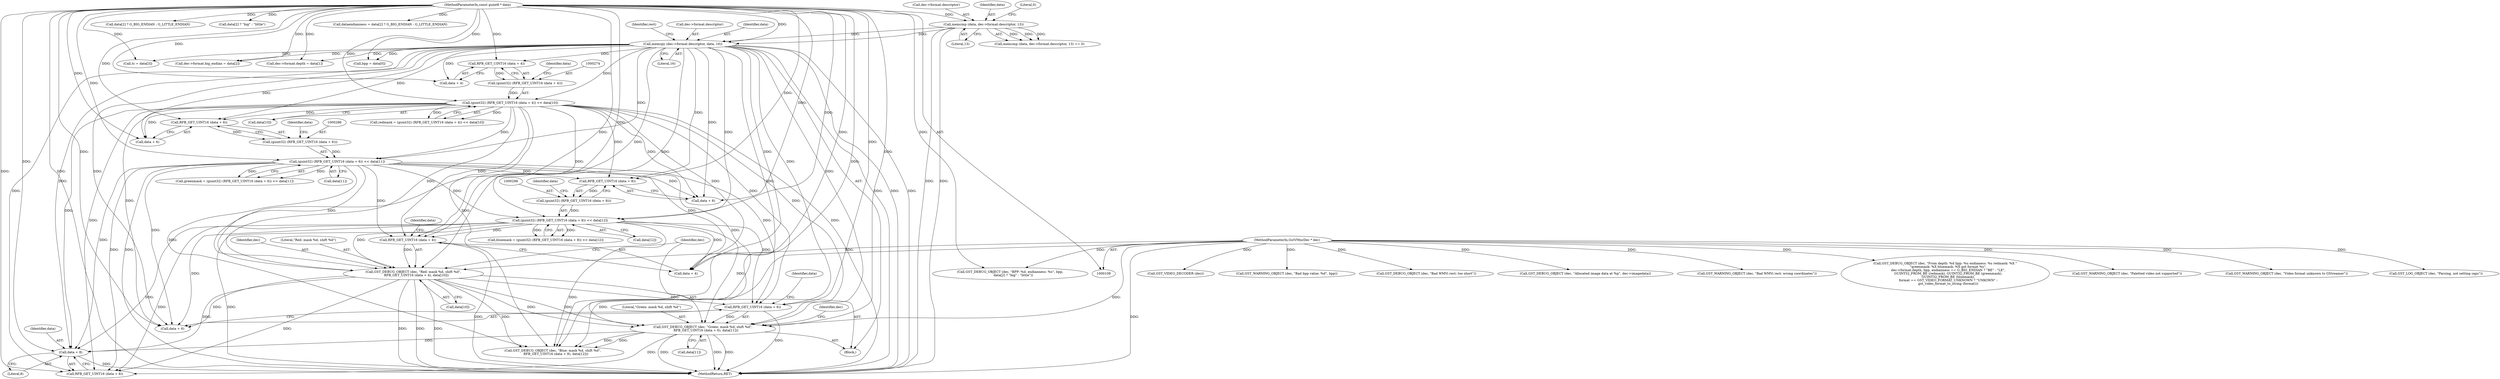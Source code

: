 digraph "0_gstreamer_4cb1bcf1422bbcd79c0f683edb7ee85e3f7a31fe_0@pointer" {
"1000330" [label="(Call,data + 8)"];
"1000296" [label="(Call,(guint32) (RFB_GET_UINT16 (data + 8)) << data[12])"];
"1000297" [label="(Call,(guint32) (RFB_GET_UINT16 (data + 8)))"];
"1000299" [label="(Call,RFB_GET_UINT16 (data + 8))"];
"1000284" [label="(Call,(guint32) (RFB_GET_UINT16 (data + 6)) << data[11])"];
"1000285" [label="(Call,(guint32) (RFB_GET_UINT16 (data + 6)))"];
"1000287" [label="(Call,RFB_GET_UINT16 (data + 6))"];
"1000272" [label="(Call,(guint32) (RFB_GET_UINT16 (data + 4)) << data[10])"];
"1000273" [label="(Call,(guint32) (RFB_GET_UINT16 (data + 4)))"];
"1000275" [label="(Call,RFB_GET_UINT16 (data + 4))"];
"1000153" [label="(Call,memcpy (dec->format.descriptor, data, 16))"];
"1000141" [label="(Call,memcmp (data, dec->format.descriptor, 13))"];
"1000112" [label="(MethodParameterIn,const guint8 * data)"];
"1000306" [label="(Call,GST_DEBUG_OBJECT (dec, \"Red: mask %d, shift %d\",\n      RFB_GET_UINT16 (data + 4), data[10]))"];
"1000110" [label="(MethodParameterIn,GstVMncDec * dec)"];
"1000309" [label="(Call,RFB_GET_UINT16 (data + 4))"];
"1000316" [label="(Call,GST_DEBUG_OBJECT (dec, \"Green: mask %d, shift %d\",\n      RFB_GET_UINT16 (data + 6), data[11]))"];
"1000319" [label="(Call,RFB_GET_UINT16 (data + 6))"];
"1000326" [label="(Call,GST_DEBUG_OBJECT (dec, \"Blue: mask %d, shift %d\",\n      RFB_GET_UINT16 (data + 8), data[12]))"];
"1000296" [label="(Call,(guint32) (RFB_GET_UINT16 (data + 8)) << data[12])"];
"1000331" [label="(Identifier,data)"];
"1000154" [label="(Call,dec->format.descriptor)"];
"1000143" [label="(Call,dec->format.descriptor)"];
"1000141" [label="(Call,memcmp (data, dec->format.descriptor, 13))"];
"1000142" [label="(Identifier,data)"];
"1000275" [label="(Call,RFB_GET_UINT16 (data + 4))"];
"1000270" [label="(Call,redmask = (guint32) (RFB_GET_UINT16 (data + 4)) << data[10])"];
"1000307" [label="(Identifier,dec)"];
"1000184" [label="(Call,dec->format.depth = data[1])"];
"1000303" [label="(Call,data[12])"];
"1000454" [label="(Call,GST_VIDEO_DECODER (dec))"];
"1000160" [label="(Literal,16)"];
"1000309" [label="(Call,RFB_GET_UINT16 (data + 4))"];
"1000300" [label="(Call,data + 8)"];
"1000159" [label="(Identifier,data)"];
"1000318" [label="(Literal,\"Green: mask %d, shift %d\")"];
"1000210" [label="(Call,tc = data[3])"];
"1000140" [label="(Call,memcmp (data, dec->format.descriptor, 13) == 0)"];
"1000110" [label="(MethodParameterIn,GstVMncDec * dec)"];
"1000282" [label="(Call,greenmask = (guint32) (RFB_GET_UINT16 (data + 6)) << data[11])"];
"1000285" [label="(Call,(guint32) (RFB_GET_UINT16 (data + 6)))"];
"1000153" [label="(Call,memcpy (dec->format.descriptor, data, 16))"];
"1000276" [label="(Call,data + 4)"];
"1000228" [label="(Call,GST_WARNING_OBJECT (dec, \"Bad bpp value: %d\", bpp))"];
"1000130" [label="(Call,GST_DEBUG_OBJECT (dec, \"Bad WMVi rect: too short\"))"];
"1000280" [label="(Identifier,data)"];
"1000494" [label="(Call,GST_DEBUG_OBJECT (dec, \"Allocated image data at %p\", dec->imagedata))"];
"1000319" [label="(Call,RFB_GET_UINT16 (data + 6))"];
"1000323" [label="(Call,data[11])"];
"1000308" [label="(Literal,\"Red: mask %d, shift %d\")"];
"1000112" [label="(MethodParameterIn,const guint8 * data)"];
"1000204" [label="(Call,data[2] ? G_BIG_ENDIAN : G_LITTLE_ENDIAN)"];
"1000340" [label="(Call,data[2] ? \"big\" : \"little\")"];
"1000317" [label="(Identifier,dec)"];
"1000174" [label="(Call,GST_WARNING_OBJECT (dec, \"Bad WMVi rect: wrong coordinates\"))"];
"1000165" [label="(Identifier,rect)"];
"1000273" [label="(Call,(guint32) (RFB_GET_UINT16 (data + 4)))"];
"1000519" [label="(MethodReturn,RET)"];
"1000313" [label="(Call,data[10])"];
"1000284" [label="(Call,(guint32) (RFB_GET_UINT16 (data + 6)) << data[11])"];
"1000287" [label="(Call,RFB_GET_UINT16 (data + 6))"];
"1000292" [label="(Identifier,data)"];
"1000193" [label="(Call,dec->format.big_endian = data[2])"];
"1000310" [label="(Call,data + 4)"];
"1000304" [label="(Identifier,data)"];
"1000399" [label="(Call,GST_DEBUG_OBJECT (dec, \"From depth: %d bpp: %u endianess: %s redmask: %X \"\n      \"greenmask: %X bluemask: %X got format %s\",\n      dec->format.depth, bpp, endianness == G_BIG_ENDIAN ? \"BE\" : \"LE\",\n      GUINT32_FROM_BE (redmask), GUINT32_FROM_BE (greenmask),\n      GUINT32_FROM_BE (bluemask),\n      format == GST_VIDEO_FORMAT_UNKNOWN ? \"UNKOWN\" :\n      gst_video_format_to_string (format)))"];
"1000179" [label="(Call,bpp = data[0])"];
"1000299" [label="(Call,RFB_GET_UINT16 (data + 8))"];
"1000272" [label="(Call,(guint32) (RFB_GET_UINT16 (data + 4)) << data[10])"];
"1000297" [label="(Call,(guint32) (RFB_GET_UINT16 (data + 8)))"];
"1000238" [label="(Call,GST_WARNING_OBJECT (dec, \"Paletted video not supported\"))"];
"1000332" [label="(Literal,8)"];
"1000279" [label="(Call,data[10])"];
"1000432" [label="(Call,GST_WARNING_OBJECT (dec, \"Video format unknown to GStreamer\"))"];
"1000446" [label="(Call,GST_LOG_OBJECT (dec, \"Parsing, not setting caps\"))"];
"1000330" [label="(Call,data + 8)"];
"1000149" [label="(Literal,0)"];
"1000291" [label="(Call,data[11])"];
"1000115" [label="(Block,)"];
"1000336" [label="(Call,GST_DEBUG_OBJECT (dec, \"BPP: %d. endianness: %s\", bpp,\n      data[2] ? \"big\" : \"little\"))"];
"1000324" [label="(Identifier,data)"];
"1000306" [label="(Call,GST_DEBUG_OBJECT (dec, \"Red: mask %d, shift %d\",\n      RFB_GET_UINT16 (data + 4), data[10]))"];
"1000288" [label="(Call,data + 6)"];
"1000294" [label="(Call,bluemask = (guint32) (RFB_GET_UINT16 (data + 8)) << data[12])"];
"1000202" [label="(Call,dataendianness = data[2] ? G_BIG_ENDIAN : G_LITTLE_ENDIAN)"];
"1000329" [label="(Call,RFB_GET_UINT16 (data + 8))"];
"1000327" [label="(Identifier,dec)"];
"1000320" [label="(Call,data + 6)"];
"1000148" [label="(Literal,13)"];
"1000316" [label="(Call,GST_DEBUG_OBJECT (dec, \"Green: mask %d, shift %d\",\n      RFB_GET_UINT16 (data + 6), data[11]))"];
"1000314" [label="(Identifier,data)"];
"1000330" -> "1000329"  [label="AST: "];
"1000330" -> "1000332"  [label="CFG: "];
"1000331" -> "1000330"  [label="AST: "];
"1000332" -> "1000330"  [label="AST: "];
"1000329" -> "1000330"  [label="CFG: "];
"1000330" -> "1000519"  [label="DDG: "];
"1000296" -> "1000330"  [label="DDG: "];
"1000306" -> "1000330"  [label="DDG: "];
"1000316" -> "1000330"  [label="DDG: "];
"1000112" -> "1000330"  [label="DDG: "];
"1000153" -> "1000330"  [label="DDG: "];
"1000284" -> "1000330"  [label="DDG: "];
"1000272" -> "1000330"  [label="DDG: "];
"1000296" -> "1000294"  [label="AST: "];
"1000296" -> "1000303"  [label="CFG: "];
"1000297" -> "1000296"  [label="AST: "];
"1000303" -> "1000296"  [label="AST: "];
"1000294" -> "1000296"  [label="CFG: "];
"1000296" -> "1000519"  [label="DDG: "];
"1000296" -> "1000294"  [label="DDG: "];
"1000296" -> "1000294"  [label="DDG: "];
"1000297" -> "1000296"  [label="DDG: "];
"1000112" -> "1000296"  [label="DDG: "];
"1000284" -> "1000296"  [label="DDG: "];
"1000272" -> "1000296"  [label="DDG: "];
"1000153" -> "1000296"  [label="DDG: "];
"1000296" -> "1000309"  [label="DDG: "];
"1000296" -> "1000310"  [label="DDG: "];
"1000296" -> "1000306"  [label="DDG: "];
"1000296" -> "1000319"  [label="DDG: "];
"1000296" -> "1000320"  [label="DDG: "];
"1000296" -> "1000316"  [label="DDG: "];
"1000296" -> "1000329"  [label="DDG: "];
"1000296" -> "1000326"  [label="DDG: "];
"1000297" -> "1000299"  [label="CFG: "];
"1000298" -> "1000297"  [label="AST: "];
"1000299" -> "1000297"  [label="AST: "];
"1000304" -> "1000297"  [label="CFG: "];
"1000299" -> "1000297"  [label="DDG: "];
"1000299" -> "1000300"  [label="CFG: "];
"1000300" -> "1000299"  [label="AST: "];
"1000284" -> "1000299"  [label="DDG: "];
"1000272" -> "1000299"  [label="DDG: "];
"1000112" -> "1000299"  [label="DDG: "];
"1000153" -> "1000299"  [label="DDG: "];
"1000284" -> "1000282"  [label="AST: "];
"1000284" -> "1000291"  [label="CFG: "];
"1000285" -> "1000284"  [label="AST: "];
"1000291" -> "1000284"  [label="AST: "];
"1000282" -> "1000284"  [label="CFG: "];
"1000284" -> "1000519"  [label="DDG: "];
"1000284" -> "1000282"  [label="DDG: "];
"1000284" -> "1000282"  [label="DDG: "];
"1000285" -> "1000284"  [label="DDG: "];
"1000112" -> "1000284"  [label="DDG: "];
"1000272" -> "1000284"  [label="DDG: "];
"1000153" -> "1000284"  [label="DDG: "];
"1000284" -> "1000300"  [label="DDG: "];
"1000284" -> "1000309"  [label="DDG: "];
"1000284" -> "1000310"  [label="DDG: "];
"1000284" -> "1000306"  [label="DDG: "];
"1000284" -> "1000319"  [label="DDG: "];
"1000284" -> "1000320"  [label="DDG: "];
"1000284" -> "1000316"  [label="DDG: "];
"1000284" -> "1000329"  [label="DDG: "];
"1000284" -> "1000326"  [label="DDG: "];
"1000285" -> "1000287"  [label="CFG: "];
"1000286" -> "1000285"  [label="AST: "];
"1000287" -> "1000285"  [label="AST: "];
"1000292" -> "1000285"  [label="CFG: "];
"1000287" -> "1000285"  [label="DDG: "];
"1000287" -> "1000288"  [label="CFG: "];
"1000288" -> "1000287"  [label="AST: "];
"1000272" -> "1000287"  [label="DDG: "];
"1000112" -> "1000287"  [label="DDG: "];
"1000153" -> "1000287"  [label="DDG: "];
"1000272" -> "1000270"  [label="AST: "];
"1000272" -> "1000279"  [label="CFG: "];
"1000273" -> "1000272"  [label="AST: "];
"1000279" -> "1000272"  [label="AST: "];
"1000270" -> "1000272"  [label="CFG: "];
"1000272" -> "1000519"  [label="DDG: "];
"1000272" -> "1000270"  [label="DDG: "];
"1000272" -> "1000270"  [label="DDG: "];
"1000273" -> "1000272"  [label="DDG: "];
"1000112" -> "1000272"  [label="DDG: "];
"1000153" -> "1000272"  [label="DDG: "];
"1000272" -> "1000288"  [label="DDG: "];
"1000272" -> "1000300"  [label="DDG: "];
"1000272" -> "1000309"  [label="DDG: "];
"1000272" -> "1000310"  [label="DDG: "];
"1000272" -> "1000306"  [label="DDG: "];
"1000272" -> "1000319"  [label="DDG: "];
"1000272" -> "1000320"  [label="DDG: "];
"1000272" -> "1000316"  [label="DDG: "];
"1000272" -> "1000329"  [label="DDG: "];
"1000272" -> "1000326"  [label="DDG: "];
"1000273" -> "1000275"  [label="CFG: "];
"1000274" -> "1000273"  [label="AST: "];
"1000275" -> "1000273"  [label="AST: "];
"1000280" -> "1000273"  [label="CFG: "];
"1000275" -> "1000273"  [label="DDG: "];
"1000275" -> "1000276"  [label="CFG: "];
"1000276" -> "1000275"  [label="AST: "];
"1000153" -> "1000275"  [label="DDG: "];
"1000112" -> "1000275"  [label="DDG: "];
"1000153" -> "1000115"  [label="AST: "];
"1000153" -> "1000160"  [label="CFG: "];
"1000154" -> "1000153"  [label="AST: "];
"1000159" -> "1000153"  [label="AST: "];
"1000160" -> "1000153"  [label="AST: "];
"1000165" -> "1000153"  [label="CFG: "];
"1000153" -> "1000519"  [label="DDG: "];
"1000153" -> "1000519"  [label="DDG: "];
"1000153" -> "1000519"  [label="DDG: "];
"1000141" -> "1000153"  [label="DDG: "];
"1000141" -> "1000153"  [label="DDG: "];
"1000112" -> "1000153"  [label="DDG: "];
"1000153" -> "1000179"  [label="DDG: "];
"1000153" -> "1000184"  [label="DDG: "];
"1000153" -> "1000193"  [label="DDG: "];
"1000153" -> "1000210"  [label="DDG: "];
"1000153" -> "1000276"  [label="DDG: "];
"1000153" -> "1000288"  [label="DDG: "];
"1000153" -> "1000300"  [label="DDG: "];
"1000153" -> "1000309"  [label="DDG: "];
"1000153" -> "1000310"  [label="DDG: "];
"1000153" -> "1000306"  [label="DDG: "];
"1000153" -> "1000319"  [label="DDG: "];
"1000153" -> "1000320"  [label="DDG: "];
"1000153" -> "1000316"  [label="DDG: "];
"1000153" -> "1000329"  [label="DDG: "];
"1000153" -> "1000326"  [label="DDG: "];
"1000141" -> "1000140"  [label="AST: "];
"1000141" -> "1000148"  [label="CFG: "];
"1000142" -> "1000141"  [label="AST: "];
"1000143" -> "1000141"  [label="AST: "];
"1000148" -> "1000141"  [label="AST: "];
"1000149" -> "1000141"  [label="CFG: "];
"1000141" -> "1000519"  [label="DDG: "];
"1000141" -> "1000519"  [label="DDG: "];
"1000141" -> "1000140"  [label="DDG: "];
"1000141" -> "1000140"  [label="DDG: "];
"1000141" -> "1000140"  [label="DDG: "];
"1000112" -> "1000141"  [label="DDG: "];
"1000112" -> "1000109"  [label="AST: "];
"1000112" -> "1000519"  [label="DDG: "];
"1000112" -> "1000179"  [label="DDG: "];
"1000112" -> "1000184"  [label="DDG: "];
"1000112" -> "1000193"  [label="DDG: "];
"1000112" -> "1000202"  [label="DDG: "];
"1000112" -> "1000204"  [label="DDG: "];
"1000112" -> "1000210"  [label="DDG: "];
"1000112" -> "1000276"  [label="DDG: "];
"1000112" -> "1000288"  [label="DDG: "];
"1000112" -> "1000300"  [label="DDG: "];
"1000112" -> "1000309"  [label="DDG: "];
"1000112" -> "1000310"  [label="DDG: "];
"1000112" -> "1000306"  [label="DDG: "];
"1000112" -> "1000319"  [label="DDG: "];
"1000112" -> "1000320"  [label="DDG: "];
"1000112" -> "1000316"  [label="DDG: "];
"1000112" -> "1000329"  [label="DDG: "];
"1000112" -> "1000326"  [label="DDG: "];
"1000112" -> "1000336"  [label="DDG: "];
"1000112" -> "1000340"  [label="DDG: "];
"1000306" -> "1000115"  [label="AST: "];
"1000306" -> "1000313"  [label="CFG: "];
"1000307" -> "1000306"  [label="AST: "];
"1000308" -> "1000306"  [label="AST: "];
"1000309" -> "1000306"  [label="AST: "];
"1000313" -> "1000306"  [label="AST: "];
"1000317" -> "1000306"  [label="CFG: "];
"1000306" -> "1000519"  [label="DDG: "];
"1000306" -> "1000519"  [label="DDG: "];
"1000306" -> "1000519"  [label="DDG: "];
"1000110" -> "1000306"  [label="DDG: "];
"1000309" -> "1000306"  [label="DDG: "];
"1000306" -> "1000316"  [label="DDG: "];
"1000306" -> "1000316"  [label="DDG: "];
"1000306" -> "1000319"  [label="DDG: "];
"1000306" -> "1000320"  [label="DDG: "];
"1000306" -> "1000329"  [label="DDG: "];
"1000306" -> "1000326"  [label="DDG: "];
"1000110" -> "1000109"  [label="AST: "];
"1000110" -> "1000519"  [label="DDG: "];
"1000110" -> "1000130"  [label="DDG: "];
"1000110" -> "1000174"  [label="DDG: "];
"1000110" -> "1000228"  [label="DDG: "];
"1000110" -> "1000238"  [label="DDG: "];
"1000110" -> "1000316"  [label="DDG: "];
"1000110" -> "1000326"  [label="DDG: "];
"1000110" -> "1000336"  [label="DDG: "];
"1000110" -> "1000399"  [label="DDG: "];
"1000110" -> "1000432"  [label="DDG: "];
"1000110" -> "1000446"  [label="DDG: "];
"1000110" -> "1000454"  [label="DDG: "];
"1000110" -> "1000494"  [label="DDG: "];
"1000309" -> "1000310"  [label="CFG: "];
"1000310" -> "1000309"  [label="AST: "];
"1000314" -> "1000309"  [label="CFG: "];
"1000309" -> "1000519"  [label="DDG: "];
"1000316" -> "1000115"  [label="AST: "];
"1000316" -> "1000323"  [label="CFG: "];
"1000317" -> "1000316"  [label="AST: "];
"1000318" -> "1000316"  [label="AST: "];
"1000319" -> "1000316"  [label="AST: "];
"1000323" -> "1000316"  [label="AST: "];
"1000327" -> "1000316"  [label="CFG: "];
"1000316" -> "1000519"  [label="DDG: "];
"1000316" -> "1000519"  [label="DDG: "];
"1000316" -> "1000519"  [label="DDG: "];
"1000319" -> "1000316"  [label="DDG: "];
"1000316" -> "1000326"  [label="DDG: "];
"1000316" -> "1000326"  [label="DDG: "];
"1000316" -> "1000329"  [label="DDG: "];
"1000319" -> "1000320"  [label="CFG: "];
"1000320" -> "1000319"  [label="AST: "];
"1000324" -> "1000319"  [label="CFG: "];
"1000319" -> "1000519"  [label="DDG: "];
}
